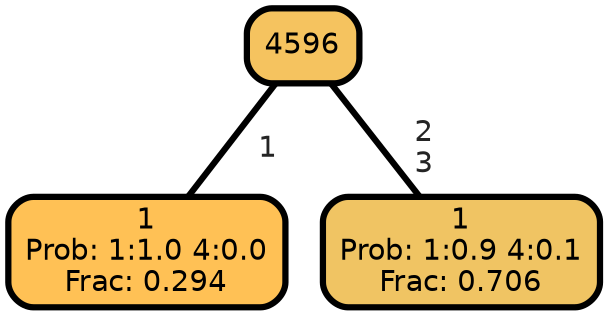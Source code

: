graph Tree {
node [shape=box, style="filled, rounded",color="black",penwidth="3",fontcolor="black",                 fontname=helvetica] ;
graph [ranksep="0 equally", splines=straight,                 bgcolor=transparent, dpi=200] ;
edge [fontname=helvetica, fontweight=bold,fontcolor=grey14,color=black] ;
0 [label="1
Prob: 1:1.0 4:0.0
Frac: 0.294", fillcolor="#ffc155"] ;
1 [label="4596", fillcolor="#f5c35f"] ;
2 [label="1
Prob: 1:0.9 4:0.1
Frac: 0.706", fillcolor="#f0c463"] ;
1 -- 0 [label=" 1",penwidth=3] ;
1 -- 2 [label=" 2\n 3",penwidth=3] ;
{rank = same;}}